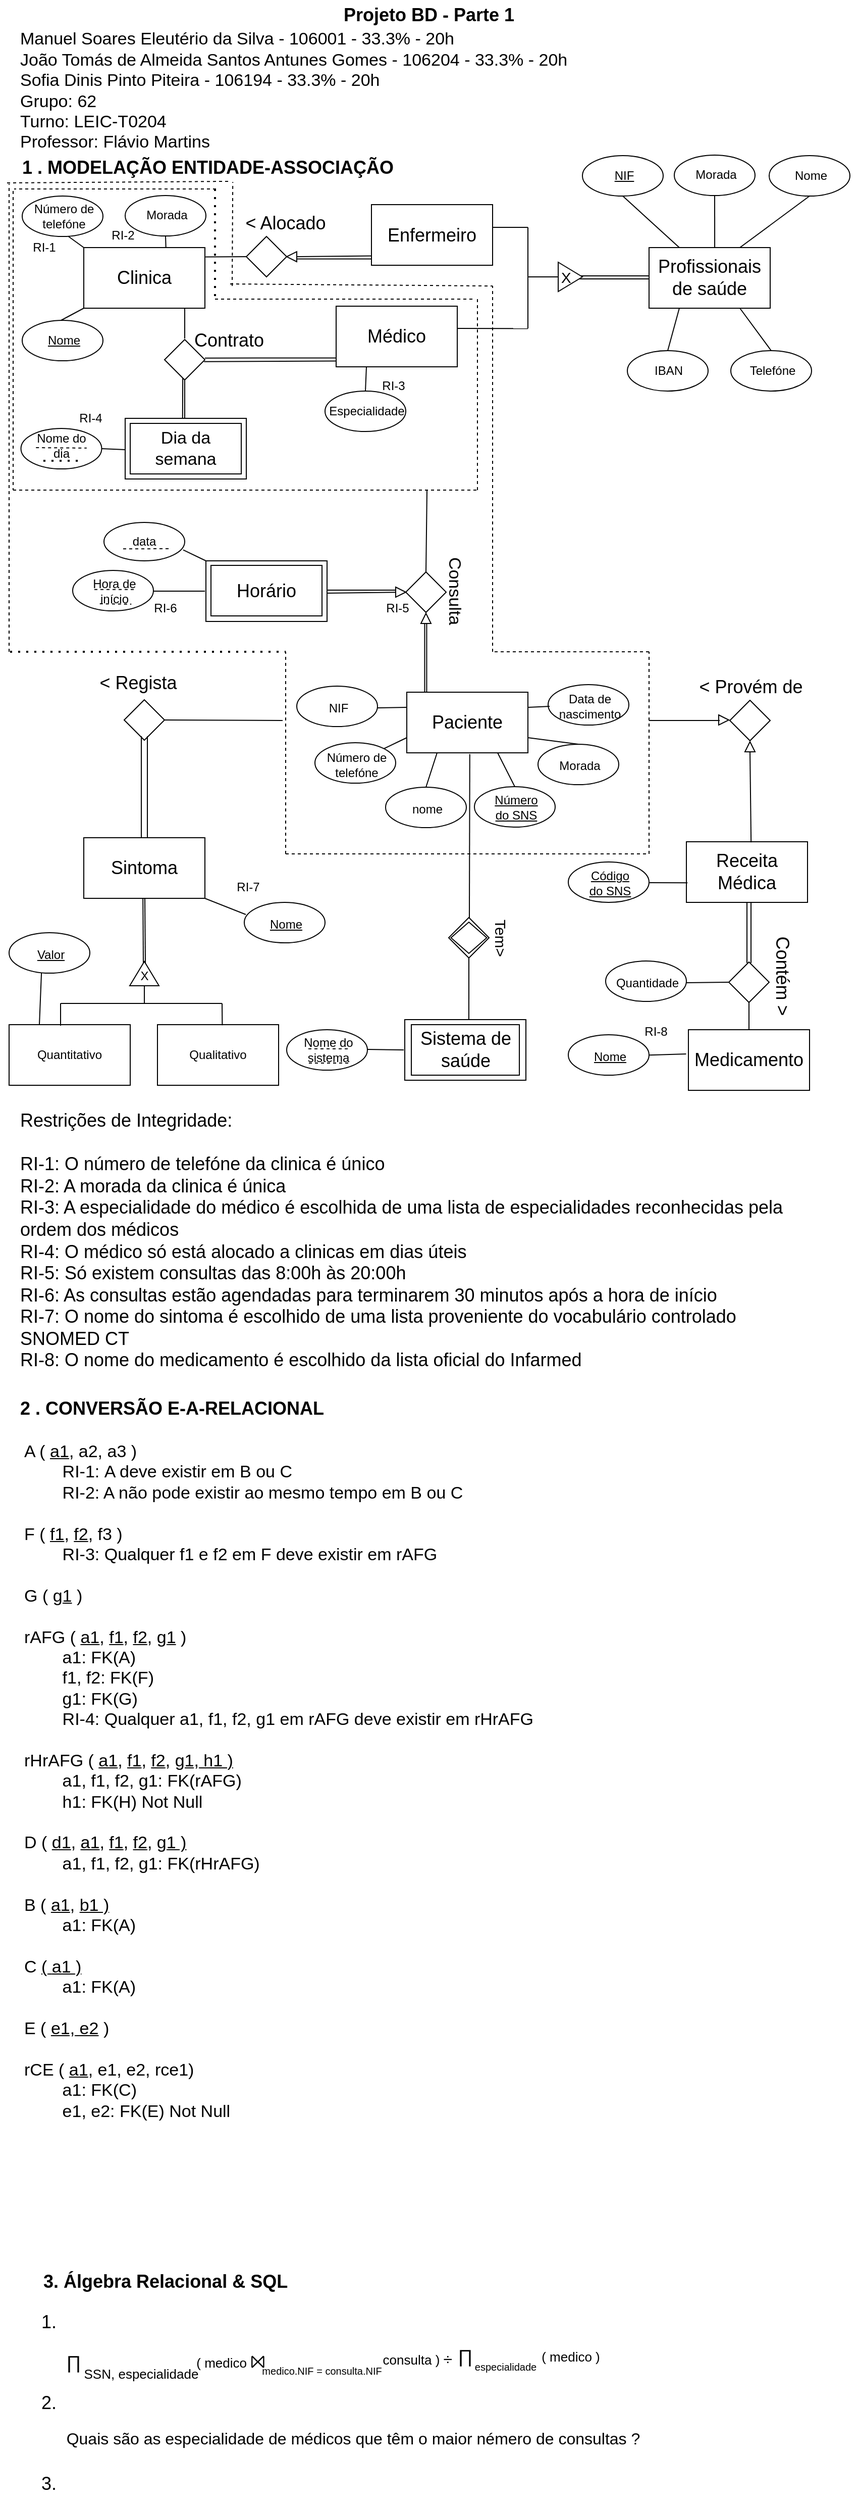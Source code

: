 <mxfile>
    <diagram id="Vmk2Yes_UuU7IunLGzfF" name="Page-1">
        <mxGraphModel dx="894" dy="473" grid="1" gridSize="10" guides="1" tooltips="1" connect="1" arrows="1" fold="1" page="1" pageScale="1" pageWidth="850" pageHeight="1100" math="0" shadow="0">
            <root>
                <mxCell id="0"/>
                <mxCell id="1" parent="0"/>
                <mxCell id="99" value="" style="ellipse;whiteSpace=wrap;html=1;fontSize=18;" parent="1" vertex="1">
                    <mxGeometry x="20.75" y="431" width="80" height="40" as="geometry"/>
                </mxCell>
                <mxCell id="2" value="" style="endArrow=none;html=1;" parent="1" edge="1">
                    <mxGeometry width="50" height="50" relative="1" as="geometry">
                        <mxPoint x="573" y="280" as="sourcePoint"/>
                        <mxPoint x="643" y="280" as="targetPoint"/>
                    </mxGeometry>
                </mxCell>
                <mxCell id="3" value="" style="endArrow=none;html=1;" parent="1" edge="1">
                    <mxGeometry width="50" height="50" relative="1" as="geometry">
                        <mxPoint x="573" y="283" as="sourcePoint"/>
                        <mxPoint x="643" y="283" as="targetPoint"/>
                    </mxGeometry>
                </mxCell>
                <mxCell id="4" value="" style="endArrow=none;html=1;exitX=0.997;exitY=0.458;exitDx=0;exitDy=0;exitPerimeter=0;" parent="1" source="15" edge="1">
                    <mxGeometry width="50" height="50" relative="1" as="geometry">
                        <mxPoint x="233" y="361.21" as="sourcePoint"/>
                        <mxPoint x="333" y="361.21" as="targetPoint"/>
                    </mxGeometry>
                </mxCell>
                <mxCell id="5" value="" style="endArrow=none;html=1;exitX=0.979;exitY=0.546;exitDx=0;exitDy=0;exitPerimeter=0;" parent="1" source="15" edge="1">
                    <mxGeometry width="50" height="50" relative="1" as="geometry">
                        <mxPoint x="233" y="364.21" as="sourcePoint"/>
                        <mxPoint x="333" y="364.21" as="targetPoint"/>
                    </mxGeometry>
                </mxCell>
                <mxCell id="6" value="&lt;font style=&quot;font-size: 18px;&quot;&gt;Clinica&lt;/font&gt;" style="rounded=0;whiteSpace=wrap;html=1;" parent="1" vertex="1">
                    <mxGeometry x="83" y="252" width="120" height="60" as="geometry"/>
                </mxCell>
                <mxCell id="7" value="&lt;span style=&quot;font-size: 18px;&quot;&gt;Profissionais&lt;br&gt;de saúde&lt;br&gt;&lt;/span&gt;" style="rounded=0;whiteSpace=wrap;html=1;" parent="1" vertex="1">
                    <mxGeometry x="643" y="252" width="120" height="60" as="geometry"/>
                </mxCell>
                <mxCell id="8" value="&lt;font style=&quot;font-size: 15px;&quot;&gt;X&amp;nbsp;&amp;nbsp;&lt;/font&gt;" style="triangle;whiteSpace=wrap;html=1;fontSize=18;" parent="1" vertex="1">
                    <mxGeometry x="553" y="266.5" width="24" height="29" as="geometry"/>
                </mxCell>
                <mxCell id="9" value="" style="endArrow=none;html=1;fontSize=13;entryX=0;entryY=0.5;entryDx=0;entryDy=0;" parent="1" target="8" edge="1">
                    <mxGeometry width="50" height="50" relative="1" as="geometry">
                        <mxPoint x="523" y="281" as="sourcePoint"/>
                        <mxPoint x="503" y="252" as="targetPoint"/>
                    </mxGeometry>
                </mxCell>
                <mxCell id="10" value="" style="endArrow=none;html=1;fontSize=13;" parent="1" edge="1">
                    <mxGeometry width="50" height="50" relative="1" as="geometry">
                        <mxPoint x="523" y="332" as="sourcePoint"/>
                        <mxPoint x="523" y="232" as="targetPoint"/>
                    </mxGeometry>
                </mxCell>
                <mxCell id="11" value="" style="endArrow=none;html=1;fontSize=13;" parent="1" edge="1">
                    <mxGeometry width="50" height="50" relative="1" as="geometry">
                        <mxPoint x="453" y="332" as="sourcePoint"/>
                        <mxPoint x="523" y="332.177" as="targetPoint"/>
                    </mxGeometry>
                </mxCell>
                <mxCell id="12" value="" style="endArrow=none;html=1;fontSize=13;" parent="1" edge="1">
                    <mxGeometry width="50" height="50" relative="1" as="geometry">
                        <mxPoint x="483" y="232" as="sourcePoint"/>
                        <mxPoint x="523" y="232" as="targetPoint"/>
                    </mxGeometry>
                </mxCell>
                <mxCell id="13" value="&lt;font style=&quot;font-size: 18px;&quot;&gt;Enfermeiro&lt;/font&gt;" style="rounded=0;whiteSpace=wrap;html=1;fontSize=13;" parent="1" vertex="1">
                    <mxGeometry x="368" y="209.5" width="120" height="60" as="geometry"/>
                </mxCell>
                <mxCell id="14" value="&lt;font style=&quot;font-size: 18px;&quot;&gt;Médico&lt;/font&gt;" style="rounded=0;whiteSpace=wrap;html=1;fontSize=13;" parent="1" vertex="1">
                    <mxGeometry x="333" y="310" width="120" height="60" as="geometry"/>
                </mxCell>
                <mxCell id="15" value="" style="rhombus;whiteSpace=wrap;html=1;fontSize=18;" parent="1" vertex="1">
                    <mxGeometry x="163" y="343" width="40" height="40" as="geometry"/>
                </mxCell>
                <mxCell id="20" style="edgeStyle=none;html=1;fontSize=18;" parent="1" source="16" edge="1">
                    <mxGeometry relative="1" as="geometry">
                        <mxPoint x="263" y="262" as="targetPoint"/>
                    </mxGeometry>
                </mxCell>
                <mxCell id="16" value="" style="rhombus;whiteSpace=wrap;html=1;fontSize=18;" parent="1" vertex="1">
                    <mxGeometry x="244" y="241" width="40" height="40" as="geometry"/>
                </mxCell>
                <mxCell id="18" value="" style="endArrow=none;html=1;startArrow=none;" parent="1" source="23" edge="1">
                    <mxGeometry width="50" height="50" relative="1" as="geometry">
                        <mxPoint x="283" y="260" as="sourcePoint"/>
                        <mxPoint x="368" y="260.21" as="targetPoint"/>
                    </mxGeometry>
                </mxCell>
                <mxCell id="19" value="" style="endArrow=none;html=1;exitX=0.1;exitY=0.279;exitDx=0;exitDy=0;exitPerimeter=0;" parent="1" source="23" edge="1">
                    <mxGeometry width="50" height="50" relative="1" as="geometry">
                        <mxPoint x="294" y="264" as="sourcePoint"/>
                        <mxPoint x="368" y="263.21" as="targetPoint"/>
                    </mxGeometry>
                </mxCell>
                <mxCell id="21" value="" style="endArrow=none;html=1;fontSize=18;" parent="1" edge="1">
                    <mxGeometry width="50" height="50" relative="1" as="geometry">
                        <mxPoint x="183" y="312" as="sourcePoint"/>
                        <mxPoint x="183" y="342" as="targetPoint"/>
                    </mxGeometry>
                </mxCell>
                <mxCell id="22" value="" style="endArrow=none;html=1;fontSize=18;entryX=0;entryY=0.5;entryDx=0;entryDy=0;exitX=1.005;exitY=0.155;exitDx=0;exitDy=0;exitPerimeter=0;" parent="1" source="6" target="16" edge="1">
                    <mxGeometry width="50" height="50" relative="1" as="geometry">
                        <mxPoint x="213" y="302" as="sourcePoint"/>
                        <mxPoint x="263" y="252" as="targetPoint"/>
                    </mxGeometry>
                </mxCell>
                <mxCell id="23" value="" style="triangle;whiteSpace=wrap;html=1;fontSize=18;direction=west;fillColor=#FFFFFF;" parent="1" vertex="1">
                    <mxGeometry x="284" y="256" width="10" height="10" as="geometry"/>
                </mxCell>
                <mxCell id="25" value="&amp;lt; Alocado" style="text;html=1;strokeColor=none;fillColor=none;align=center;verticalAlign=middle;whiteSpace=wrap;rounded=0;fontSize=18;" parent="1" vertex="1">
                    <mxGeometry x="238" y="212.5" width="90" height="30" as="geometry"/>
                </mxCell>
                <mxCell id="26" value="Contrato" style="text;html=1;strokeColor=none;fillColor=none;align=center;verticalAlign=middle;whiteSpace=wrap;rounded=0;fontSize=18;" parent="1" vertex="1">
                    <mxGeometry x="182" y="329" width="90" height="30" as="geometry"/>
                </mxCell>
                <mxCell id="27" value="" style="endArrow=none;html=1;fontSize=18;entryX=0.5;entryY=1;entryDx=0;entryDy=0;" parent="1" target="15" edge="1">
                    <mxGeometry width="50" height="50" relative="1" as="geometry">
                        <mxPoint x="183" y="422" as="sourcePoint"/>
                        <mxPoint x="223" y="262" as="targetPoint"/>
                    </mxGeometry>
                </mxCell>
                <mxCell id="33" value="" style="endArrow=none;html=1;fontSize=12;entryX=0.551;entryY=1.099;entryDx=0;entryDy=0;exitX=0;exitY=0;exitDx=0;exitDy=0;entryPerimeter=0;" parent="1" source="6" edge="1">
                    <mxGeometry width="50" height="50" relative="1" as="geometry">
                        <mxPoint x="173" y="342" as="sourcePoint"/>
                        <mxPoint x="67.856" y="240.97" as="targetPoint"/>
                    </mxGeometry>
                </mxCell>
                <mxCell id="40" value="" style="endArrow=none;html=1;fontSize=12;entryX=0;entryY=1;entryDx=0;entryDy=0;exitX=0.5;exitY=0;exitDx=0;exitDy=0;" parent="1" target="6" edge="1">
                    <mxGeometry width="50" height="50" relative="1" as="geometry">
                        <mxPoint x="60.5" y="324.0" as="sourcePoint"/>
                        <mxPoint x="223" y="302" as="targetPoint"/>
                    </mxGeometry>
                </mxCell>
                <mxCell id="50" value="" style="endArrow=none;html=1;fontSize=18;exitX=1;exitY=0.5;exitDx=0;exitDy=0;entryX=0;entryY=0.5;entryDx=0;entryDy=0;" parent="1" edge="1">
                    <mxGeometry width="50" height="50" relative="1" as="geometry">
                        <mxPoint x="100.75" y="451" as="sourcePoint"/>
                        <mxPoint x="124" y="452" as="targetPoint"/>
                    </mxGeometry>
                </mxCell>
                <mxCell id="51" value="" style="endArrow=none;html=1;fontSize=18;entryX=0.5;entryY=1;entryDx=0;entryDy=0;exitX=0.678;exitY=0.005;exitDx=0;exitDy=0;exitPerimeter=0;" parent="1" source="6" target="112" edge="1">
                    <mxGeometry width="50" height="50" relative="1" as="geometry">
                        <mxPoint x="163" y="302" as="sourcePoint"/>
                        <mxPoint x="162.75" y="242" as="targetPoint"/>
                    </mxGeometry>
                </mxCell>
                <mxCell id="56" value="" style="endArrow=none;dashed=1;html=1;fontSize=18;" parent="1" edge="1">
                    <mxGeometry width="50" height="50" relative="1" as="geometry">
                        <mxPoint x="473" y="492" as="sourcePoint"/>
                        <mxPoint x="473" y="300" as="targetPoint"/>
                    </mxGeometry>
                </mxCell>
                <mxCell id="57" value="" style="endArrow=none;dashed=1;html=1;fontSize=18;" parent="1" edge="1">
                    <mxGeometry width="50" height="50" relative="1" as="geometry">
                        <mxPoint x="13" y="492" as="sourcePoint"/>
                        <mxPoint x="473" y="492" as="targetPoint"/>
                    </mxGeometry>
                </mxCell>
                <mxCell id="58" value="" style="endArrow=none;dashed=1;html=1;fontSize=18;" parent="1" edge="1">
                    <mxGeometry width="50" height="50" relative="1" as="geometry">
                        <mxPoint x="13" y="196" as="sourcePoint"/>
                        <mxPoint x="13" y="492" as="targetPoint"/>
                    </mxGeometry>
                </mxCell>
                <mxCell id="60" value="" style="endArrow=none;dashed=1;html=1;fontSize=18;" parent="1" edge="1">
                    <mxGeometry width="50" height="50" relative="1" as="geometry">
                        <mxPoint x="214" y="194" as="sourcePoint"/>
                        <mxPoint x="14" y="194" as="targetPoint"/>
                    </mxGeometry>
                </mxCell>
                <mxCell id="61" value="" style="endArrow=none;dashed=1;html=1;dashPattern=1 3;strokeWidth=2;fontSize=18;" parent="1" edge="1">
                    <mxGeometry width="50" height="50" relative="1" as="geometry">
                        <mxPoint x="213" y="300" as="sourcePoint"/>
                        <mxPoint x="213" y="194" as="targetPoint"/>
                    </mxGeometry>
                </mxCell>
                <mxCell id="62" value="" style="endArrow=none;dashed=1;html=1;fontSize=18;" parent="1" edge="1">
                    <mxGeometry width="50" height="50" relative="1" as="geometry">
                        <mxPoint x="228" y="288" as="sourcePoint"/>
                        <mxPoint x="488" y="290" as="targetPoint"/>
                    </mxGeometry>
                </mxCell>
                <mxCell id="67" value="" style="endArrow=none;html=1;fontSize=18;entryX=0.25;entryY=1;entryDx=0;entryDy=0;exitX=0.5;exitY=0;exitDx=0;exitDy=0;" parent="1" source="102" target="14" edge="1">
                    <mxGeometry width="50" height="50" relative="1" as="geometry">
                        <mxPoint x="323.5" y="396.0" as="sourcePoint"/>
                        <mxPoint x="293" y="352" as="targetPoint"/>
                    </mxGeometry>
                </mxCell>
                <mxCell id="71" value="" style="rhombus;whiteSpace=wrap;html=1;fontSize=18;" parent="1" vertex="1">
                    <mxGeometry x="402" y="573" width="40" height="40" as="geometry"/>
                </mxCell>
                <mxCell id="72" value="" style="endArrow=none;html=1;fontSize=18;exitX=0.5;exitY=0;exitDx=0;exitDy=0;" parent="1" edge="1" source="71">
                    <mxGeometry width="50" height="50" relative="1" as="geometry">
                        <mxPoint x="423" y="562" as="sourcePoint"/>
                        <mxPoint x="423" y="492" as="targetPoint"/>
                    </mxGeometry>
                </mxCell>
                <mxCell id="75" value="" style="endArrow=none;html=1;fontSize=18;" parent="1" edge="1">
                    <mxGeometry width="50" height="50" relative="1" as="geometry">
                        <mxPoint x="422.71" y="692" as="sourcePoint"/>
                        <mxPoint x="422.71" y="622" as="targetPoint"/>
                    </mxGeometry>
                </mxCell>
                <mxCell id="76" value="" style="endArrow=none;html=1;fontSize=18;" parent="1" edge="1">
                    <mxGeometry width="50" height="50" relative="1" as="geometry">
                        <mxPoint x="420.71" y="692" as="sourcePoint"/>
                        <mxPoint x="420.71" y="622" as="targetPoint"/>
                    </mxGeometry>
                </mxCell>
                <mxCell id="77" value="" style="endArrow=none;html=1;fontSize=18;" parent="1" edge="1">
                    <mxGeometry width="50" height="50" relative="1" as="geometry">
                        <mxPoint x="323" y="591" as="sourcePoint"/>
                        <mxPoint x="393" y="591" as="targetPoint"/>
                    </mxGeometry>
                </mxCell>
                <mxCell id="78" value="" style="endArrow=none;html=1;fontSize=18;startArrow=none;" parent="1" source="80" edge="1">
                    <mxGeometry width="50" height="50" relative="1" as="geometry">
                        <mxPoint x="323" y="594" as="sourcePoint"/>
                        <mxPoint x="393" y="594" as="targetPoint"/>
                    </mxGeometry>
                </mxCell>
                <mxCell id="79" value="" style="triangle;whiteSpace=wrap;html=1;fontSize=18;direction=north;fillColor=#FFFFFF;" parent="1" vertex="1">
                    <mxGeometry x="417" y="614" width="10" height="10" as="geometry"/>
                </mxCell>
                <mxCell id="81" value="" style="endArrow=none;html=1;fontSize=18;" parent="1" target="80" edge="1">
                    <mxGeometry width="50" height="50" relative="1" as="geometry">
                        <mxPoint x="323.0" y="594" as="sourcePoint"/>
                        <mxPoint x="393" y="594" as="targetPoint"/>
                    </mxGeometry>
                </mxCell>
                <mxCell id="80" value="" style="triangle;whiteSpace=wrap;html=1;fontSize=18;direction=east;fillColor=#FFFFFF;" parent="1" vertex="1">
                    <mxGeometry x="392" y="588" width="10" height="10" as="geometry"/>
                </mxCell>
                <mxCell id="94" value="" style="ellipse;whiteSpace=wrap;html=1;fontSize=18;" parent="1" vertex="1">
                    <mxGeometry x="72" y="571.5" width="80" height="40" as="geometry"/>
                </mxCell>
                <mxCell id="88" value="" style="rounded=0;whiteSpace=wrap;html=1;" parent="1" vertex="1">
                    <mxGeometry x="204" y="562" width="120" height="60" as="geometry"/>
                </mxCell>
                <mxCell id="89" value="&lt;font style=&quot;font-size: 18px;&quot;&gt;Horário&lt;/font&gt;" style="rounded=0;whiteSpace=wrap;html=1;" parent="1" vertex="1">
                    <mxGeometry x="209" y="566.5" width="110" height="50" as="geometry"/>
                </mxCell>
                <mxCell id="90" value="" style="endArrow=none;html=1;fontSize=18;entryX=1;entryY=0.5;entryDx=0;entryDy=0;" parent="1" target="86" edge="1">
                    <mxGeometry width="50" height="50" relative="1" as="geometry">
                        <mxPoint x="203" y="592" as="sourcePoint"/>
                        <mxPoint x="183" y="642" as="targetPoint"/>
                    </mxGeometry>
                </mxCell>
                <mxCell id="92" value="" style="endArrow=none;dashed=1;html=1;fontSize=18;" parent="1" edge="1">
                    <mxGeometry width="50" height="50" relative="1" as="geometry">
                        <mxPoint x="93.5" y="590.33" as="sourcePoint"/>
                        <mxPoint x="133.5" y="590.33" as="targetPoint"/>
                    </mxGeometry>
                </mxCell>
                <mxCell id="86" value="Hora de&lt;br&gt;início" style="text;html=1;strokeColor=none;fillColor=none;align=center;verticalAlign=middle;whiteSpace=wrap;rounded=0;fontSize=12;" parent="1" vertex="1">
                    <mxGeometry x="73.5" y="582.5" width="78.5" height="19" as="geometry"/>
                </mxCell>
                <mxCell id="93" value="" style="endArrow=none;dashed=1;html=1;fontSize=18;" parent="1" edge="1">
                    <mxGeometry width="50" height="50" relative="1" as="geometry">
                        <mxPoint x="98.88" y="604.5" as="sourcePoint"/>
                        <mxPoint x="130.13" y="604.92" as="targetPoint"/>
                    </mxGeometry>
                </mxCell>
                <mxCell id="52" value="" style="endArrow=none;dashed=1;html=1;fontSize=18;" parent="1" edge="1">
                    <mxGeometry width="50" height="50" relative="1" as="geometry">
                        <mxPoint x="35.62" y="450" as="sourcePoint"/>
                        <mxPoint x="85.87" y="450.42" as="targetPoint"/>
                    </mxGeometry>
                </mxCell>
                <mxCell id="101" value="Paciente" style="rounded=0;whiteSpace=wrap;html=1;fontSize=18;" parent="1" vertex="1">
                    <mxGeometry x="403" y="692" width="120" height="60" as="geometry"/>
                </mxCell>
                <mxCell id="102" value="" style="ellipse;whiteSpace=wrap;html=1;fontSize=18;" parent="1" vertex="1">
                    <mxGeometry x="322" y="394" width="80" height="40" as="geometry"/>
                </mxCell>
                <mxCell id="104" value="Especialidade" style="text;html=1;strokeColor=none;fillColor=none;align=center;verticalAlign=middle;whiteSpace=wrap;rounded=0;fontSize=12;" parent="1" vertex="1">
                    <mxGeometry x="323.5" y="404" width="78.5" height="19" as="geometry"/>
                </mxCell>
                <mxCell id="107" value="" style="ellipse;whiteSpace=wrap;html=1;fontSize=18;" parent="1" vertex="1">
                    <mxGeometry x="22" y="324" width="80" height="40" as="geometry"/>
                </mxCell>
                <mxCell id="108" value="&lt;u&gt;Nome&lt;/u&gt;" style="text;html=1;strokeColor=none;fillColor=none;align=center;verticalAlign=middle;whiteSpace=wrap;rounded=0;fontSize=12;" parent="1" vertex="1">
                    <mxGeometry x="23.5" y="334" width="78.5" height="19" as="geometry"/>
                </mxCell>
                <mxCell id="110" value="" style="ellipse;whiteSpace=wrap;html=1;fontSize=18;" parent="1" vertex="1">
                    <mxGeometry x="22" y="201" width="80" height="40" as="geometry"/>
                </mxCell>
                <mxCell id="111" value="Número de&lt;br&gt;telefóne" style="text;html=1;strokeColor=none;fillColor=none;align=center;verticalAlign=middle;whiteSpace=wrap;rounded=0;fontSize=12;" parent="1" vertex="1">
                    <mxGeometry x="23.5" y="211" width="78.5" height="19" as="geometry"/>
                </mxCell>
                <mxCell id="112" value="" style="ellipse;whiteSpace=wrap;html=1;fontSize=18;" parent="1" vertex="1">
                    <mxGeometry x="124" y="200.5" width="80" height="40" as="geometry"/>
                </mxCell>
                <mxCell id="113" value="Morada" style="text;html=1;strokeColor=none;fillColor=none;align=center;verticalAlign=middle;whiteSpace=wrap;rounded=0;fontSize=12;" parent="1" vertex="1">
                    <mxGeometry x="125.5" y="210.5" width="78.5" height="19" as="geometry"/>
                </mxCell>
                <mxCell id="118" value="" style="endArrow=none;dashed=1;html=1;fontSize=18;" parent="1" edge="1">
                    <mxGeometry width="50" height="50" relative="1" as="geometry">
                        <mxPoint x="488" y="652" as="sourcePoint"/>
                        <mxPoint x="488" y="290" as="targetPoint"/>
                    </mxGeometry>
                </mxCell>
                <mxCell id="120" value="" style="endArrow=none;dashed=1;html=1;fontSize=18;" parent="1" edge="1">
                    <mxGeometry width="50" height="50" relative="1" as="geometry">
                        <mxPoint x="9" y="652" as="sourcePoint"/>
                        <mxPoint x="9" y="188.943" as="targetPoint"/>
                    </mxGeometry>
                </mxCell>
                <mxCell id="121" value="" style="endArrow=none;dashed=1;html=1;dashPattern=1 3;strokeWidth=2;fontSize=18;" parent="1" edge="1">
                    <mxGeometry width="50" height="50" relative="1" as="geometry">
                        <mxPoint x="10" y="652" as="sourcePoint"/>
                        <mxPoint x="283" y="652" as="targetPoint"/>
                    </mxGeometry>
                </mxCell>
                <mxCell id="122" value="" style="ellipse;whiteSpace=wrap;html=1;fontSize=18;" parent="1" vertex="1">
                    <mxGeometry x="312" y="742" width="80" height="40" as="geometry"/>
                </mxCell>
                <mxCell id="123" value="Número de&lt;br&gt;telefóne" style="text;html=1;strokeColor=none;fillColor=none;align=center;verticalAlign=middle;whiteSpace=wrap;rounded=0;fontSize=12;" parent="1" vertex="1">
                    <mxGeometry x="313.5" y="754" width="78.5" height="19" as="geometry"/>
                </mxCell>
                <mxCell id="127" value="" style="ellipse;whiteSpace=wrap;html=1;fontSize=18;" parent="1" vertex="1">
                    <mxGeometry x="382" y="786" width="80" height="40" as="geometry"/>
                </mxCell>
                <mxCell id="128" value="nome" style="text;html=1;strokeColor=none;fillColor=none;align=center;verticalAlign=middle;whiteSpace=wrap;rounded=0;fontSize=12;" parent="1" vertex="1">
                    <mxGeometry x="383.5" y="798" width="78.5" height="19" as="geometry"/>
                </mxCell>
                <mxCell id="129" value="" style="ellipse;whiteSpace=wrap;html=1;fontSize=18;" parent="1" vertex="1">
                    <mxGeometry x="294" y="686" width="80" height="40" as="geometry"/>
                </mxCell>
                <mxCell id="130" value="NIF" style="text;html=1;strokeColor=none;fillColor=none;align=center;verticalAlign=middle;whiteSpace=wrap;rounded=0;fontSize=12;" parent="1" vertex="1">
                    <mxGeometry x="295.5" y="698" width="78.5" height="19" as="geometry"/>
                </mxCell>
                <mxCell id="131" value="" style="ellipse;whiteSpace=wrap;html=1;fontSize=18;" parent="1" vertex="1">
                    <mxGeometry x="470" y="785.5" width="80" height="40" as="geometry"/>
                </mxCell>
                <mxCell id="132" value="&lt;u&gt;Número &lt;br&gt;do SNS&lt;/u&gt;" style="text;html=1;strokeColor=none;fillColor=none;align=center;verticalAlign=middle;whiteSpace=wrap;rounded=0;fontSize=12;" parent="1" vertex="1">
                    <mxGeometry x="471.5" y="796.5" width="78.5" height="19" as="geometry"/>
                </mxCell>
                <mxCell id="133" value="" style="ellipse;whiteSpace=wrap;html=1;fontSize=18;" parent="1" vertex="1">
                    <mxGeometry x="533" y="743.5" width="80" height="40" as="geometry"/>
                </mxCell>
                <mxCell id="134" value="Morada" style="text;html=1;strokeColor=none;fillColor=none;align=center;verticalAlign=middle;whiteSpace=wrap;rounded=0;fontSize=12;" parent="1" vertex="1">
                    <mxGeometry x="534.5" y="755.5" width="78.5" height="19" as="geometry"/>
                </mxCell>
                <mxCell id="135" value="" style="ellipse;whiteSpace=wrap;html=1;fontSize=18;" parent="1" vertex="1">
                    <mxGeometry x="543" y="684.5" width="80" height="40" as="geometry"/>
                </mxCell>
                <mxCell id="136" value="Data de&lt;br&gt;nascimento" style="text;html=1;strokeColor=none;fillColor=none;align=center;verticalAlign=middle;whiteSpace=wrap;rounded=0;fontSize=12;" parent="1" vertex="1">
                    <mxGeometry x="544.5" y="696.5" width="78.5" height="19" as="geometry"/>
                </mxCell>
                <mxCell id="137" value="" style="endArrow=none;html=1;fontSize=18;entryX=0.25;entryY=1;entryDx=0;entryDy=0;exitX=0.5;exitY=0;exitDx=0;exitDy=0;" parent="1" source="127" target="101" edge="1">
                    <mxGeometry width="50" height="50" relative="1" as="geometry">
                        <mxPoint x="353" y="812" as="sourcePoint"/>
                        <mxPoint x="403" y="762" as="targetPoint"/>
                    </mxGeometry>
                </mxCell>
                <mxCell id="138" value="" style="endArrow=none;html=1;fontSize=18;entryX=0.75;entryY=1;entryDx=0;entryDy=0;exitX=0.5;exitY=0;exitDx=0;exitDy=0;" parent="1" source="131" target="101" edge="1">
                    <mxGeometry width="50" height="50" relative="1" as="geometry">
                        <mxPoint x="353" y="812" as="sourcePoint"/>
                        <mxPoint x="403" y="762" as="targetPoint"/>
                    </mxGeometry>
                </mxCell>
                <mxCell id="139" value="" style="endArrow=none;html=1;fontSize=18;entryX=0;entryY=0.75;entryDx=0;entryDy=0;exitX=1;exitY=0;exitDx=0;exitDy=0;" parent="1" source="122" target="101" edge="1">
                    <mxGeometry width="50" height="50" relative="1" as="geometry">
                        <mxPoint x="353" y="812" as="sourcePoint"/>
                        <mxPoint x="403" y="762" as="targetPoint"/>
                    </mxGeometry>
                </mxCell>
                <mxCell id="140" value="" style="endArrow=none;html=1;fontSize=18;entryX=1;entryY=0.75;entryDx=0;entryDy=0;exitX=0.5;exitY=0;exitDx=0;exitDy=0;" parent="1" source="133" target="101" edge="1">
                    <mxGeometry width="50" height="50" relative="1" as="geometry">
                        <mxPoint x="353" y="812" as="sourcePoint"/>
                        <mxPoint x="403" y="762" as="targetPoint"/>
                    </mxGeometry>
                </mxCell>
                <mxCell id="141" value="" style="endArrow=none;html=1;fontSize=18;entryX=0;entryY=0.25;entryDx=0;entryDy=0;exitX=1;exitY=0.5;exitDx=0;exitDy=0;" parent="1" source="130" target="101" edge="1">
                    <mxGeometry width="50" height="50" relative="1" as="geometry">
                        <mxPoint x="353" y="812" as="sourcePoint"/>
                        <mxPoint x="403" y="762" as="targetPoint"/>
                    </mxGeometry>
                </mxCell>
                <mxCell id="142" value="" style="endArrow=none;html=1;fontSize=18;entryX=1;entryY=0.25;entryDx=0;entryDy=0;exitX=0;exitY=0.5;exitDx=0;exitDy=0;" parent="1" source="136" target="101" edge="1">
                    <mxGeometry width="50" height="50" relative="1" as="geometry">
                        <mxPoint x="353" y="812" as="sourcePoint"/>
                        <mxPoint x="403" y="762" as="targetPoint"/>
                    </mxGeometry>
                </mxCell>
                <mxCell id="144" value="" style="endArrow=none;dashed=1;html=1;fontSize=18;" parent="1" edge="1">
                    <mxGeometry width="50" height="50" relative="1" as="geometry">
                        <mxPoint x="283" y="852" as="sourcePoint"/>
                        <mxPoint x="283" y="652" as="targetPoint"/>
                    </mxGeometry>
                </mxCell>
                <mxCell id="145" value="" style="endArrow=none;dashed=1;html=1;fontSize=18;" parent="1" edge="1">
                    <mxGeometry width="50" height="50" relative="1" as="geometry">
                        <mxPoint x="283" y="852" as="sourcePoint"/>
                        <mxPoint x="643" y="852" as="targetPoint"/>
                    </mxGeometry>
                </mxCell>
                <mxCell id="146" value="" style="endArrow=none;dashed=1;html=1;fontSize=18;" parent="1" edge="1">
                    <mxGeometry width="50" height="50" relative="1" as="geometry">
                        <mxPoint x="643" y="652" as="sourcePoint"/>
                        <mxPoint x="490" y="652" as="targetPoint"/>
                    </mxGeometry>
                </mxCell>
                <mxCell id="147" value="" style="endArrow=none;dashed=1;html=1;fontSize=18;" parent="1" edge="1">
                    <mxGeometry width="50" height="50" relative="1" as="geometry">
                        <mxPoint x="643" y="852" as="sourcePoint"/>
                        <mxPoint x="643" y="652" as="targetPoint"/>
                    </mxGeometry>
                </mxCell>
                <mxCell id="150" value="&lt;span style=&quot;&quot;&gt;&lt;b&gt;Projeto BD - Parte 1&lt;/b&gt;&lt;/span&gt;" style="text;html=1;strokeColor=none;fillColor=none;align=center;verticalAlign=middle;whiteSpace=wrap;rounded=0;fontSize=18;" parent="1" vertex="1">
                    <mxGeometry y="7" width="850" height="30" as="geometry"/>
                </mxCell>
                <mxCell id="153" value="Manuel Soares Eleutério da Silva - 106001 - 33.3% - 20h&lt;br&gt;João Tomás de Almeida Santos Antunes Gomes - 106204 - 33.3% - 20h&lt;br&gt;Sofia Dinis Pinto Piteira - 106194 - 33.3% - 20h&lt;br&gt;Grupo: 62&lt;br&gt;Turno: LEIC-T0204&lt;br&gt;Professor: Flávio Martins" style="text;html=1;strokeColor=none;fillColor=none;align=left;verticalAlign=middle;whiteSpace=wrap;rounded=0;fontSize=17;" parent="1" vertex="1">
                    <mxGeometry x="18" y="36.5" width="782" height="121" as="geometry"/>
                </mxCell>
                <mxCell id="154" value="" style="rounded=0;whiteSpace=wrap;html=1;fontSize=17;" parent="1" vertex="1">
                    <mxGeometry x="124" y="421" width="120" height="60" as="geometry"/>
                </mxCell>
                <mxCell id="155" value="Dia da&lt;br&gt;semana" style="rounded=0;whiteSpace=wrap;html=1;fontSize=17;" parent="1" vertex="1">
                    <mxGeometry x="129" y="426" width="110" height="50" as="geometry"/>
                </mxCell>
                <mxCell id="156" value="Consulta" style="text;html=1;strokeColor=none;fillColor=none;align=center;verticalAlign=middle;whiteSpace=wrap;rounded=0;fontSize=17;rotation=90;" parent="1" vertex="1">
                    <mxGeometry x="420" y="577" width="60" height="30" as="geometry"/>
                </mxCell>
                <mxCell id="162" value="" style="endArrow=none;html=1;fontSize=26;entryX=0.47;entryY=1.02;entryDx=0;entryDy=0;entryPerimeter=0;" parent="1" edge="1">
                    <mxGeometry width="50" height="50" relative="1" as="geometry">
                        <mxPoint x="465" y="916" as="sourcePoint"/>
                        <mxPoint x="465.4" y="753.2" as="targetPoint"/>
                    </mxGeometry>
                </mxCell>
                <mxCell id="163" value="" style="rhombus;whiteSpace=wrap;html=1;fontSize=18;" parent="1" vertex="1">
                    <mxGeometry x="444.5" y="915" width="40" height="40" as="geometry"/>
                </mxCell>
                <mxCell id="164" value="" style="rhombus;whiteSpace=wrap;html=1;fontSize=18;" parent="1" vertex="1">
                    <mxGeometry x="446.75" y="919.5" width="35.5" height="31" as="geometry"/>
                </mxCell>
                <mxCell id="166" value="&lt;font style=&quot;font-size: 15px;&quot;&gt;Tem&amp;gt;&lt;/font&gt;" style="text;html=1;strokeColor=none;fillColor=none;align=center;verticalAlign=middle;whiteSpace=wrap;rounded=0;fontSize=26;rotation=90;" parent="1" vertex="1">
                    <mxGeometry x="470" y="920.5" width="60" height="30" as="geometry"/>
                </mxCell>
                <mxCell id="167" value="" style="rounded=0;whiteSpace=wrap;html=1;fontSize=15;" parent="1" vertex="1">
                    <mxGeometry x="401" y="1016" width="120" height="60" as="geometry"/>
                </mxCell>
                <mxCell id="168" value="&lt;font style=&quot;font-size: 18px;&quot;&gt;Sistema de&lt;br&gt;saúde&lt;/font&gt;" style="rounded=0;whiteSpace=wrap;html=1;fontSize=15;" parent="1" vertex="1">
                    <mxGeometry x="407.5" y="1021" width="107" height="50" as="geometry"/>
                </mxCell>
                <mxCell id="169" value="" style="endArrow=none;html=1;fontSize=18;entryX=0.5;entryY=1;entryDx=0;entryDy=0;exitX=0.529;exitY=0.005;exitDx=0;exitDy=0;exitPerimeter=0;" parent="1" source="167" target="163" edge="1">
                    <mxGeometry width="50" height="50" relative="1" as="geometry">
                        <mxPoint x="480" y="996" as="sourcePoint"/>
                        <mxPoint x="530" y="946" as="targetPoint"/>
                    </mxGeometry>
                </mxCell>
                <mxCell id="172" value="" style="ellipse;whiteSpace=wrap;html=1;fontSize=18;" parent="1" vertex="1">
                    <mxGeometry x="284" y="1026" width="80" height="40" as="geometry"/>
                </mxCell>
                <mxCell id="173" value="" style="endArrow=none;dashed=1;html=1;fontSize=18;" parent="1" edge="1">
                    <mxGeometry width="50" height="50" relative="1" as="geometry">
                        <mxPoint x="305.5" y="1044.83" as="sourcePoint"/>
                        <mxPoint x="345.5" y="1044.83" as="targetPoint"/>
                    </mxGeometry>
                </mxCell>
                <mxCell id="174" value="Nome do&lt;br&gt;sistema" style="text;html=1;strokeColor=none;fillColor=none;align=center;verticalAlign=middle;whiteSpace=wrap;rounded=0;fontSize=12;" parent="1" vertex="1">
                    <mxGeometry x="285.5" y="1036" width="78.5" height="19" as="geometry"/>
                </mxCell>
                <mxCell id="175" value="" style="endArrow=none;dashed=1;html=1;fontSize=18;" parent="1" edge="1">
                    <mxGeometry width="50" height="50" relative="1" as="geometry">
                        <mxPoint x="306" y="1059" as="sourcePoint"/>
                        <mxPoint x="346.87" y="1059" as="targetPoint"/>
                    </mxGeometry>
                </mxCell>
                <mxCell id="176" value="" style="endArrow=none;html=1;fontSize=18;entryX=1;entryY=0.5;entryDx=0;entryDy=0;" parent="1" target="174" edge="1">
                    <mxGeometry width="50" height="50" relative="1" as="geometry">
                        <mxPoint x="400" y="1046" as="sourcePoint"/>
                        <mxPoint x="310" y="1006" as="targetPoint"/>
                    </mxGeometry>
                </mxCell>
                <mxCell id="177" value="Restrições de Integridade:&lt;br&gt;&lt;br&gt;RI-1: O número de telefóne da clinica é único&lt;br&gt;RI-2: A morada da clinica é única&amp;nbsp;&lt;br&gt;RI-3: A especialidade do médico é escolhida de uma lista de especialidades reconhecidas pela ordem dos médicos&lt;br&gt;RI-4: O médico só está alocado a clinicas em dias úteis&lt;br&gt;RI-5: Só existem consultas das 8:00h às 20:00h&lt;br&gt;RI-6: As consultas estão agendadas para terminarem 30 minutos após a hora de início&lt;br&gt;RI-7: O nome do sintoma é escolhido de uma lista proveniente do vocabulário controlado SNOMED CT&lt;br&gt;RI-8: O nome do medicamento é escolhido da lista oficial do Infarmed" style="text;html=1;strokeColor=none;fillColor=none;align=left;verticalAlign=middle;whiteSpace=wrap;rounded=0;fontSize=18;" parent="1" vertex="1">
                    <mxGeometry x="17.5" y="1110" width="760" height="250" as="geometry"/>
                </mxCell>
                <mxCell id="178" value="&lt;b&gt;1 . MODELAÇÃO ENTIDADE-ASSOCIAÇÃO&lt;/b&gt;" style="text;html=1;strokeColor=none;fillColor=none;align=left;verticalAlign=middle;whiteSpace=wrap;rounded=0;fontSize=18;" parent="1" vertex="1">
                    <mxGeometry x="20" y="157.5" width="780" height="30" as="geometry"/>
                </mxCell>
                <mxCell id="179" value="&lt;b&gt;2 . CONVERSÃO E-A-RELACIONAL&lt;/b&gt;" style="text;html=1;strokeColor=none;fillColor=none;align=left;verticalAlign=middle;whiteSpace=wrap;rounded=0;fontSize=18;" parent="1" vertex="1">
                    <mxGeometry x="18" y="1386" width="780" height="30" as="geometry"/>
                </mxCell>
                <mxCell id="180" value="" style="rhombus;whiteSpace=wrap;html=1;fontSize=18;" parent="1" vertex="1">
                    <mxGeometry x="723" y="700" width="40" height="40" as="geometry"/>
                </mxCell>
                <mxCell id="181" value="" style="triangle;whiteSpace=wrap;html=1;fontSize=18;direction=east;fillColor=#FFFFFF;" parent="1" vertex="1">
                    <mxGeometry x="712" y="714.5" width="10" height="10" as="geometry"/>
                </mxCell>
                <mxCell id="182" value="" style="endArrow=none;html=1;fontSize=18;" parent="1" edge="1">
                    <mxGeometry width="50" height="50" relative="1" as="geometry">
                        <mxPoint x="643" y="720" as="sourcePoint"/>
                        <mxPoint x="713" y="720" as="targetPoint"/>
                    </mxGeometry>
                </mxCell>
                <mxCell id="183" value="&amp;lt; Provém de" style="text;html=1;strokeColor=none;fillColor=none;align=center;verticalAlign=middle;whiteSpace=wrap;rounded=0;fontSize=18;" parent="1" vertex="1">
                    <mxGeometry x="688" y="671.5" width="112" height="30" as="geometry"/>
                </mxCell>
                <mxCell id="184" value="" style="triangle;whiteSpace=wrap;html=1;fontSize=18;direction=north;fillColor=#FFFFFF;" parent="1" vertex="1">
                    <mxGeometry x="738" y="741" width="10" height="10" as="geometry"/>
                </mxCell>
                <mxCell id="185" value="Receita&lt;br&gt;Médica" style="rounded=0;whiteSpace=wrap;html=1;fontSize=18;" parent="1" vertex="1">
                    <mxGeometry x="680" y="840" width="120" height="60" as="geometry"/>
                </mxCell>
                <mxCell id="186" value="" style="endArrow=none;html=1;fontSize=18;entryX=0.534;entryY=0.01;entryDx=0;entryDy=0;exitX=0;exitY=0.5;exitDx=0;exitDy=0;entryPerimeter=0;" parent="1" source="184" target="185" edge="1">
                    <mxGeometry width="50" height="50" relative="1" as="geometry">
                        <mxPoint x="620" y="850" as="sourcePoint"/>
                        <mxPoint x="670" y="800" as="targetPoint"/>
                    </mxGeometry>
                </mxCell>
                <mxCell id="189" value="" style="ellipse;whiteSpace=wrap;html=1;fontSize=18;" parent="1" vertex="1">
                    <mxGeometry x="563" y="860" width="80" height="40" as="geometry"/>
                </mxCell>
                <mxCell id="190" value="&lt;u&gt;Código&lt;br&gt;do SNS&lt;/u&gt;" style="text;html=1;strokeColor=none;fillColor=none;align=center;verticalAlign=middle;whiteSpace=wrap;rounded=0;fontSize=12;" parent="1" vertex="1">
                    <mxGeometry x="564.5" y="871" width="78.5" height="19" as="geometry"/>
                </mxCell>
                <mxCell id="191" value="" style="endArrow=none;html=1;fontSize=18;entryX=1;entryY=0.5;entryDx=0;entryDy=0;exitX=0.009;exitY=0.678;exitDx=0;exitDy=0;exitPerimeter=0;" parent="1" source="185" target="190" edge="1">
                    <mxGeometry width="50" height="50" relative="1" as="geometry">
                        <mxPoint x="550" y="950" as="sourcePoint"/>
                        <mxPoint x="600" y="900" as="targetPoint"/>
                    </mxGeometry>
                </mxCell>
                <mxCell id="192" value="" style="endArrow=none;html=1;fontSize=18;entryX=0.5;entryY=1;entryDx=0;entryDy=0;" parent="1" target="185" edge="1">
                    <mxGeometry width="50" height="50" relative="1" as="geometry">
                        <mxPoint x="740" y="960" as="sourcePoint"/>
                        <mxPoint x="560" y="780" as="targetPoint"/>
                    </mxGeometry>
                </mxCell>
                <mxCell id="193" value="" style="endArrow=none;html=1;fontSize=18;entryX=0.75;entryY=1;entryDx=0;entryDy=0;" parent="1" edge="1">
                    <mxGeometry width="50" height="50" relative="1" as="geometry">
                        <mxPoint x="744" y="960" as="sourcePoint"/>
                        <mxPoint x="744" y="900" as="targetPoint"/>
                    </mxGeometry>
                </mxCell>
                <mxCell id="194" value="" style="rhombus;whiteSpace=wrap;html=1;fontSize=18;" parent="1" vertex="1">
                    <mxGeometry x="722" y="959" width="40" height="40" as="geometry"/>
                </mxCell>
                <mxCell id="195" value="Medicamento" style="rounded=0;whiteSpace=wrap;html=1;fontSize=18;" parent="1" vertex="1">
                    <mxGeometry x="682" y="1026" width="120" height="60" as="geometry"/>
                </mxCell>
                <mxCell id="197" value="" style="endArrow=none;html=1;fontSize=18;entryX=0.5;entryY=1;entryDx=0;entryDy=0;exitX=0.5;exitY=0;exitDx=0;exitDy=0;" parent="1" source="195" target="194" edge="1">
                    <mxGeometry width="50" height="50" relative="1" as="geometry">
                        <mxPoint x="710" y="1010" as="sourcePoint"/>
                        <mxPoint x="760" y="960" as="targetPoint"/>
                    </mxGeometry>
                </mxCell>
                <mxCell id="198" value="Contém &amp;gt;" style="text;html=1;strokeColor=none;fillColor=none;align=center;verticalAlign=middle;whiteSpace=wrap;rounded=0;fontSize=18;rotation=90;" parent="1" vertex="1">
                    <mxGeometry x="719" y="958" width="112" height="30" as="geometry"/>
                </mxCell>
                <mxCell id="199" value="" style="ellipse;whiteSpace=wrap;html=1;fontSize=18;" parent="1" vertex="1">
                    <mxGeometry x="600" y="958" width="80" height="40" as="geometry"/>
                </mxCell>
                <mxCell id="200" value="Quantidade" style="text;html=1;strokeColor=none;fillColor=none;align=center;verticalAlign=middle;whiteSpace=wrap;rounded=0;fontSize=12;" parent="1" vertex="1">
                    <mxGeometry x="601.5" y="970" width="78.5" height="19" as="geometry"/>
                </mxCell>
                <mxCell id="201" value="" style="ellipse;whiteSpace=wrap;html=1;fontSize=18;" parent="1" vertex="1">
                    <mxGeometry x="563" y="1031" width="80" height="40" as="geometry"/>
                </mxCell>
                <mxCell id="202" value="&lt;u&gt;Nome&lt;/u&gt;" style="text;html=1;strokeColor=none;fillColor=none;align=center;verticalAlign=middle;whiteSpace=wrap;rounded=0;fontSize=12;" parent="1" vertex="1">
                    <mxGeometry x="564.5" y="1043" width="78.5" height="19" as="geometry"/>
                </mxCell>
                <mxCell id="203" value="" style="endArrow=none;html=1;fontSize=18;entryX=0;entryY=0.5;entryDx=0;entryDy=0;exitX=1;exitY=0.5;exitDx=0;exitDy=0;" parent="1" source="200" target="194" edge="1">
                    <mxGeometry width="50" height="50" relative="1" as="geometry">
                        <mxPoint x="710" y="1050" as="sourcePoint"/>
                        <mxPoint x="760" y="1000" as="targetPoint"/>
                    </mxGeometry>
                </mxCell>
                <mxCell id="204" value="" style="endArrow=none;html=1;fontSize=18;entryX=-0.019;entryY=0.399;entryDx=0;entryDy=0;entryPerimeter=0;" parent="1" source="202" target="195" edge="1">
                    <mxGeometry width="50" height="50" relative="1" as="geometry">
                        <mxPoint x="710" y="1050" as="sourcePoint"/>
                        <mxPoint x="760" y="1000" as="targetPoint"/>
                    </mxGeometry>
                </mxCell>
                <mxCell id="205" value="" style="rhombus;whiteSpace=wrap;html=1;fontSize=18;" parent="1" vertex="1">
                    <mxGeometry x="123" y="699.5" width="40" height="40" as="geometry"/>
                </mxCell>
                <mxCell id="206" value="" style="endArrow=none;html=1;fontSize=18;exitX=1;exitY=0.5;exitDx=0;exitDy=0;" parent="1" source="205" edge="1">
                    <mxGeometry width="50" height="50" relative="1" as="geometry">
                        <mxPoint x="230" y="710" as="sourcePoint"/>
                        <mxPoint x="280" y="720" as="targetPoint"/>
                    </mxGeometry>
                </mxCell>
                <mxCell id="207" value="&amp;lt; Regista" style="text;html=1;strokeColor=none;fillColor=none;align=center;verticalAlign=middle;whiteSpace=wrap;rounded=0;fontSize=18;" parent="1" vertex="1">
                    <mxGeometry x="88" y="668" width="98" height="30" as="geometry"/>
                </mxCell>
                <mxCell id="208" value="" style="endArrow=none;html=1;fontSize=18;exitX=0.5;exitY=1;exitDx=0;exitDy=0;" parent="1" edge="1">
                    <mxGeometry width="50" height="50" relative="1" as="geometry">
                        <mxPoint x="140.0" y="735.5" as="sourcePoint"/>
                        <mxPoint x="140" y="836" as="targetPoint"/>
                    </mxGeometry>
                </mxCell>
                <mxCell id="209" value="" style="endArrow=none;html=1;fontSize=18;exitX=0.5;exitY=1;exitDx=0;exitDy=0;" parent="1" edge="1">
                    <mxGeometry width="50" height="50" relative="1" as="geometry">
                        <mxPoint x="146" y="735.5" as="sourcePoint"/>
                        <mxPoint x="146" y="836" as="targetPoint"/>
                    </mxGeometry>
                </mxCell>
                <mxCell id="210" value="Sintoma" style="rounded=0;whiteSpace=wrap;html=1;fontSize=18;" parent="1" vertex="1">
                    <mxGeometry x="83" y="836" width="120" height="60" as="geometry"/>
                </mxCell>
                <mxCell id="211" value="&lt;font style=&quot;font-size: 12px;&quot;&gt;&amp;nbsp;&lt;/font&gt;&lt;font size=&quot;1&quot; style=&quot;&quot;&gt; &lt;/font&gt;&lt;font style=&quot;font-size: 12px;&quot;&gt;X&amp;nbsp;&amp;nbsp;&lt;/font&gt;" style="triangle;whiteSpace=wrap;html=1;fontSize=18;direction=north;" parent="1" vertex="1">
                    <mxGeometry x="128.5" y="958.5" width="29" height="24" as="geometry"/>
                </mxCell>
                <mxCell id="212" value="" style="endArrow=none;html=1;fontSize=12;entryX=0.305;entryY=0.994;entryDx=0;entryDy=0;entryPerimeter=0;" parent="1" edge="1">
                    <mxGeometry width="50" height="50" relative="1" as="geometry">
                        <mxPoint x="142" y="960" as="sourcePoint"/>
                        <mxPoint x="141.6" y="895.64" as="targetPoint"/>
                    </mxGeometry>
                </mxCell>
                <mxCell id="213" value="" style="endArrow=none;html=1;fontSize=12;entryX=0.305;entryY=0.994;entryDx=0;entryDy=0;entryPerimeter=0;" parent="1" edge="1">
                    <mxGeometry width="50" height="50" relative="1" as="geometry">
                        <mxPoint x="144" y="960" as="sourcePoint"/>
                        <mxPoint x="143.5" y="896" as="targetPoint"/>
                    </mxGeometry>
                </mxCell>
                <mxCell id="214" value="" style="ellipse;whiteSpace=wrap;html=1;fontSize=18;" parent="1" vertex="1">
                    <mxGeometry x="242" y="900" width="80" height="40" as="geometry"/>
                </mxCell>
                <mxCell id="215" value="&lt;u&gt;Nome&lt;/u&gt;" style="text;html=1;strokeColor=none;fillColor=none;align=center;verticalAlign=middle;whiteSpace=wrap;rounded=0;fontSize=12;" parent="1" vertex="1">
                    <mxGeometry x="243.5" y="912" width="78.5" height="19" as="geometry"/>
                </mxCell>
                <mxCell id="216" value="" style="endArrow=none;html=1;fontSize=12;entryX=0;entryY=0;entryDx=0;entryDy=0;exitX=1;exitY=1;exitDx=0;exitDy=0;" parent="1" source="210" target="215" edge="1">
                    <mxGeometry width="50" height="50" relative="1" as="geometry">
                        <mxPoint x="110" y="880" as="sourcePoint"/>
                        <mxPoint x="160" y="830" as="targetPoint"/>
                    </mxGeometry>
                </mxCell>
                <mxCell id="217" value="Quantitativo" style="rounded=0;whiteSpace=wrap;html=1;fontSize=12;" parent="1" vertex="1">
                    <mxGeometry x="9" y="1021" width="120" height="60" as="geometry"/>
                </mxCell>
                <mxCell id="218" value="Qualitativo" style="rounded=0;whiteSpace=wrap;html=1;fontSize=12;" parent="1" vertex="1">
                    <mxGeometry x="156" y="1021" width="120" height="60" as="geometry"/>
                </mxCell>
                <mxCell id="219" value="" style="endArrow=none;html=1;fontSize=12;" parent="1" edge="1">
                    <mxGeometry width="50" height="50" relative="1" as="geometry">
                        <mxPoint x="60" y="1000" as="sourcePoint"/>
                        <mxPoint x="220" y="1000" as="targetPoint"/>
                    </mxGeometry>
                </mxCell>
                <mxCell id="220" value="" style="endArrow=none;html=1;fontSize=12;exitX=0.425;exitY=0.016;exitDx=0;exitDy=0;exitPerimeter=0;" parent="1" source="217" edge="1">
                    <mxGeometry width="50" height="50" relative="1" as="geometry">
                        <mxPoint x="70" y="1040" as="sourcePoint"/>
                        <mxPoint x="60" y="1000" as="targetPoint"/>
                    </mxGeometry>
                </mxCell>
                <mxCell id="221" value="" style="endArrow=none;html=1;fontSize=12;exitX=0.535;exitY=0.01;exitDx=0;exitDy=0;exitPerimeter=0;" parent="1" source="218" edge="1">
                    <mxGeometry width="50" height="50" relative="1" as="geometry">
                        <mxPoint x="70" y="1040" as="sourcePoint"/>
                        <mxPoint x="220" y="1000" as="targetPoint"/>
                    </mxGeometry>
                </mxCell>
                <mxCell id="223" value="" style="endArrow=none;html=1;fontSize=12;entryX=0;entryY=0.5;entryDx=0;entryDy=0;" parent="1" target="211" edge="1">
                    <mxGeometry width="50" height="50" relative="1" as="geometry">
                        <mxPoint x="143" y="1000" as="sourcePoint"/>
                        <mxPoint x="120" y="990" as="targetPoint"/>
                    </mxGeometry>
                </mxCell>
                <mxCell id="224" value="" style="ellipse;whiteSpace=wrap;html=1;fontSize=18;" parent="1" vertex="1">
                    <mxGeometry x="9" y="930" width="80" height="40" as="geometry"/>
                </mxCell>
                <mxCell id="225" value="&lt;u&gt;Valor&lt;/u&gt;" style="text;html=1;strokeColor=none;fillColor=none;align=center;verticalAlign=middle;whiteSpace=wrap;rounded=0;fontSize=12;" parent="1" vertex="1">
                    <mxGeometry x="10.5" y="942" width="78.5" height="19" as="geometry"/>
                </mxCell>
                <mxCell id="226" value="" style="endArrow=none;html=1;fontSize=12;entryX=0.401;entryY=0.988;entryDx=0;entryDy=0;entryPerimeter=0;exitX=0.25;exitY=0;exitDx=0;exitDy=0;" parent="1" source="217" target="224" edge="1">
                    <mxGeometry width="50" height="50" relative="1" as="geometry">
                        <mxPoint x="20" y="1040" as="sourcePoint"/>
                        <mxPoint x="70" y="990" as="targetPoint"/>
                    </mxGeometry>
                </mxCell>
                <mxCell id="229" value="A ( &lt;u&gt;a1&lt;/u&gt;, a2, a3 )&lt;br&gt;&lt;span style=&quot;&quot;&gt;&#9;&lt;/span&gt;&lt;span style=&quot;&quot;&gt;&#9;&lt;/span&gt;&lt;span style=&quot;white-space: pre;&quot;&gt;&#9;&lt;/span&gt;RI-1:&amp;nbsp;A deve existir em B ou C&lt;br&gt;&lt;span style=&quot;&quot;&gt;&#9;&lt;/span&gt;&lt;span style=&quot;&quot;&gt;&#9;&lt;/span&gt;&lt;span style=&quot;white-space: pre;&quot;&gt;&#9;&lt;/span&gt;RI-2: A não pode existir ao mesmo tempo em B ou C&lt;br&gt;&lt;br&gt;F ( &lt;u&gt;f1&lt;/u&gt;, &lt;u&gt;f2&lt;/u&gt;, f3 )&lt;br&gt;&lt;span style=&quot;&quot;&gt;&#9;&lt;/span&gt;&lt;span style=&quot;&quot;&gt;&#9;&lt;/span&gt;&lt;span style=&quot;white-space: pre;&quot;&gt;&#9;&lt;/span&gt;RI-3:&amp;nbsp;Qualquer f1 e f2 em F deve existir em rAFG&lt;br&gt;&lt;br&gt;G ( &lt;u&gt;g1&lt;/u&gt; )&lt;br&gt;&lt;br&gt;rAFG ( &lt;u&gt;a1&lt;/u&gt;, &lt;u&gt;f1&lt;/u&gt;, &lt;u&gt;f2&lt;/u&gt;, &lt;u&gt;g1&lt;/u&gt; )&lt;br&gt;&lt;span style=&quot;&quot;&gt;&#9;&lt;/span&gt;&lt;span style=&quot;white-space: pre;&quot;&gt;&#9;&lt;/span&gt;a1: FK(A)&lt;br&gt;&lt;span style=&quot;white-space: pre;&quot;&gt;&#9;&lt;/span&gt;f1, f2: FK(F)&lt;br&gt;&lt;span style=&quot;white-space: pre;&quot;&gt;&#9;&lt;/span&gt;g1: FK(G)&lt;br&gt;&amp;nbsp;&lt;span style=&quot;&quot;&gt;&#9;&lt;span style=&quot;white-space: pre;&quot;&gt;&#9;&lt;/span&gt;&lt;/span&gt;RI-4: Qualquer a1, f1, f2, g1 em rAFG deve existir em rHrAFG&lt;br&gt;&lt;br&gt;rHrAFG (&amp;nbsp;&lt;u&gt;a1&lt;/u&gt;,&amp;nbsp;&lt;u&gt;f1&lt;/u&gt;,&amp;nbsp;&lt;u&gt;f2&lt;/u&gt;,&amp;nbsp;&lt;u&gt;g1, h1 )&lt;br&gt;&lt;/u&gt;&lt;span style=&quot;&quot;&gt;&#9;&lt;/span&gt;&lt;span style=&quot;white-space: pre;&quot;&gt;&#9;&lt;/span&gt;a1, f1, f2, g1: FK(rAFG)&lt;br&gt;&lt;span style=&quot;&quot;&gt;&#9;&lt;/span&gt;&lt;span style=&quot;white-space: pre;&quot;&gt;&#9;&lt;/span&gt;h1: FK(H) Not Null&lt;br&gt;&lt;br&gt;D ( &lt;u&gt;d1&lt;/u&gt;,&amp;nbsp;&lt;u&gt;a1&lt;/u&gt;,&amp;nbsp;&lt;u&gt;f1&lt;/u&gt;,&amp;nbsp;&lt;u&gt;f2&lt;/u&gt;,&amp;nbsp;&lt;u&gt;g1 )&lt;br&gt;&lt;/u&gt;&lt;span style=&quot;&quot;&gt;&#9;&lt;/span&gt;&lt;span style=&quot;&quot;&gt;&#9;&lt;/span&gt;&lt;span style=&quot;white-space: pre;&quot;&gt;&#9;&lt;/span&gt;a1, f1, f2, g1: FK(rHrAFG)&lt;br&gt;&lt;br&gt;B (&amp;nbsp;&lt;u&gt;a1&lt;/u&gt;,&amp;nbsp;&lt;u&gt;b1 )&lt;/u&gt;&lt;br&gt;&lt;span style=&quot;text-decoration-line: underline;&quot;&gt;&#9;&lt;/span&gt;&lt;span style=&quot;text-decoration-line: underline;&quot;&gt;&#9;&lt;/span&gt;&lt;span style=&quot;white-space: pre;&quot;&gt;&#9;&lt;/span&gt;a1: FK(A)&lt;br&gt;&lt;br&gt;C &lt;u&gt;(&amp;nbsp;&lt;/u&gt;&lt;u&gt;a1 )&lt;br&gt;&lt;/u&gt;&lt;span style=&quot;white-space: pre;&quot;&gt;&#9;&lt;/span&gt;a1: FK(A)&lt;br&gt;&lt;br&gt;E ( &lt;u&gt;e1, e2&lt;/u&gt; )&lt;br&gt;&lt;br&gt;rCE ( &lt;u&gt;a1&lt;/u&gt;, e1, e2, rce1)&lt;br&gt;&lt;span style=&quot;white-space: pre;&quot;&gt;&#9;&lt;/span&gt;a1: FK(C)&lt;br&gt;&lt;span style=&quot;white-space: pre;&quot;&gt;&#9;&lt;/span&gt;e1, e2: FK(E) Not Null" style="text;html=1;strokeColor=none;fillColor=none;align=left;verticalAlign=middle;whiteSpace=wrap;rounded=0;fontSize=17;" parent="1" vertex="1">
                    <mxGeometry x="22" y="1420" width="782" height="700" as="geometry"/>
                </mxCell>
                <mxCell id="230" value="" style="ellipse;whiteSpace=wrap;html=1;fontSize=18;" parent="1" vertex="1">
                    <mxGeometry x="762" y="161" width="80" height="40" as="geometry"/>
                </mxCell>
                <mxCell id="231" value="Nome" style="text;html=1;strokeColor=none;fillColor=none;align=center;verticalAlign=middle;whiteSpace=wrap;rounded=0;fontSize=12;" parent="1" vertex="1">
                    <mxGeometry x="763.5" y="171" width="78.5" height="19" as="geometry"/>
                </mxCell>
                <mxCell id="232" value="" style="ellipse;whiteSpace=wrap;html=1;fontSize=18;" parent="1" vertex="1">
                    <mxGeometry x="668" y="160.5" width="80" height="40" as="geometry"/>
                </mxCell>
                <mxCell id="233" value="Morada" style="text;html=1;strokeColor=none;fillColor=none;align=center;verticalAlign=middle;whiteSpace=wrap;rounded=0;fontSize=12;" parent="1" vertex="1">
                    <mxGeometry x="669.5" y="170.5" width="78.5" height="19" as="geometry"/>
                </mxCell>
                <mxCell id="234" value="" style="ellipse;whiteSpace=wrap;html=1;fontSize=18;" parent="1" vertex="1">
                    <mxGeometry x="577" y="161" width="80" height="40" as="geometry"/>
                </mxCell>
                <mxCell id="235" value="&lt;u&gt;NIF&lt;/u&gt;" style="text;html=1;strokeColor=none;fillColor=none;align=center;verticalAlign=middle;whiteSpace=wrap;rounded=0;fontSize=12;" parent="1" vertex="1">
                    <mxGeometry x="578.5" y="171" width="78.5" height="19" as="geometry"/>
                </mxCell>
                <mxCell id="236" value="" style="ellipse;whiteSpace=wrap;html=1;fontSize=18;" parent="1" vertex="1">
                    <mxGeometry x="621.5" y="354" width="80" height="40" as="geometry"/>
                </mxCell>
                <mxCell id="237" value="IBAN" style="text;html=1;strokeColor=none;fillColor=none;align=center;verticalAlign=middle;whiteSpace=wrap;rounded=0;fontSize=12;" parent="1" vertex="1">
                    <mxGeometry x="623" y="364" width="78.5" height="19" as="geometry"/>
                </mxCell>
                <mxCell id="238" value="" style="ellipse;whiteSpace=wrap;html=1;fontSize=18;" parent="1" vertex="1">
                    <mxGeometry x="724" y="354" width="80" height="40" as="geometry"/>
                </mxCell>
                <mxCell id="239" value="Telefóne" style="text;html=1;strokeColor=none;fillColor=none;align=center;verticalAlign=middle;whiteSpace=wrap;rounded=0;fontSize=12;" parent="1" vertex="1">
                    <mxGeometry x="725.5" y="364" width="78.5" height="19" as="geometry"/>
                </mxCell>
                <mxCell id="240" value="" style="endArrow=none;html=1;entryX=0.25;entryY=1;entryDx=0;entryDy=0;exitX=0.5;exitY=0;exitDx=0;exitDy=0;" parent="1" source="236" target="7" edge="1">
                    <mxGeometry width="50" height="50" relative="1" as="geometry">
                        <mxPoint x="750" y="300" as="sourcePoint"/>
                        <mxPoint x="800" y="250" as="targetPoint"/>
                    </mxGeometry>
                </mxCell>
                <mxCell id="241" value="" style="endArrow=none;html=1;entryX=0.75;entryY=1;entryDx=0;entryDy=0;exitX=0.5;exitY=0;exitDx=0;exitDy=0;" parent="1" source="238" target="7" edge="1">
                    <mxGeometry width="50" height="50" relative="1" as="geometry">
                        <mxPoint x="750" y="300" as="sourcePoint"/>
                        <mxPoint x="800" y="250" as="targetPoint"/>
                    </mxGeometry>
                </mxCell>
                <mxCell id="242" value="" style="endArrow=none;html=1;exitX=0.75;exitY=0;exitDx=0;exitDy=0;entryX=0.5;entryY=1;entryDx=0;entryDy=0;" parent="1" source="7" target="230" edge="1">
                    <mxGeometry width="50" height="50" relative="1" as="geometry">
                        <mxPoint x="750" y="300" as="sourcePoint"/>
                        <mxPoint x="800" y="250" as="targetPoint"/>
                    </mxGeometry>
                </mxCell>
                <mxCell id="243" value="" style="endArrow=none;html=1;entryX=0.5;entryY=1;entryDx=0;entryDy=0;exitX=0.542;exitY=0.007;exitDx=0;exitDy=0;exitPerimeter=0;" parent="1" source="7" target="232" edge="1">
                    <mxGeometry width="50" height="50" relative="1" as="geometry">
                        <mxPoint x="750" y="300" as="sourcePoint"/>
                        <mxPoint x="800" y="250" as="targetPoint"/>
                    </mxGeometry>
                </mxCell>
                <mxCell id="244" value="" style="endArrow=none;html=1;entryX=0.5;entryY=1;entryDx=0;entryDy=0;exitX=0.25;exitY=0;exitDx=0;exitDy=0;" parent="1" source="7" target="234" edge="1">
                    <mxGeometry width="50" height="50" relative="1" as="geometry">
                        <mxPoint x="750" y="300" as="sourcePoint"/>
                        <mxPoint x="800" y="250" as="targetPoint"/>
                    </mxGeometry>
                </mxCell>
                <mxCell id="245" value="RI-1" style="text;html=1;strokeColor=none;fillColor=none;align=center;verticalAlign=middle;whiteSpace=wrap;rounded=0;" vertex="1" parent="1">
                    <mxGeometry x="13.5" y="236.5" width="60" height="30" as="geometry"/>
                </mxCell>
                <mxCell id="246" value="RI-2" style="text;html=1;strokeColor=none;fillColor=none;align=center;verticalAlign=middle;whiteSpace=wrap;rounded=0;" vertex="1" parent="1">
                    <mxGeometry x="92" y="224.5" width="60" height="30" as="geometry"/>
                </mxCell>
                <mxCell id="247" value="RI-3" style="text;html=1;strokeColor=none;fillColor=none;align=center;verticalAlign=middle;whiteSpace=wrap;rounded=0;" vertex="1" parent="1">
                    <mxGeometry x="360" y="374" width="60" height="30" as="geometry"/>
                </mxCell>
                <mxCell id="248" value="RI-4" style="text;html=1;strokeColor=none;fillColor=none;align=center;verticalAlign=middle;whiteSpace=wrap;rounded=0;" vertex="1" parent="1">
                    <mxGeometry x="60" y="406" width="60" height="30" as="geometry"/>
                </mxCell>
                <mxCell id="249" value="data" style="ellipse;whiteSpace=wrap;html=1;" vertex="1" parent="1">
                    <mxGeometry x="103" y="524" width="80" height="38" as="geometry"/>
                </mxCell>
                <mxCell id="250" value="" style="endArrow=none;html=1;exitX=0;exitY=0;exitDx=0;exitDy=0;entryX=0.981;entryY=0.716;entryDx=0;entryDy=0;entryPerimeter=0;" edge="1" parent="1" source="88" target="249">
                    <mxGeometry width="50" height="50" relative="1" as="geometry">
                        <mxPoint x="330" y="460" as="sourcePoint"/>
                        <mxPoint x="380" y="410" as="targetPoint"/>
                    </mxGeometry>
                </mxCell>
                <mxCell id="256" value="" style="endArrow=none;dashed=1;html=1;" edge="1" parent="1">
                    <mxGeometry width="50" height="50" relative="1" as="geometry">
                        <mxPoint x="167" y="550" as="sourcePoint"/>
                        <mxPoint x="119" y="550.182" as="targetPoint"/>
                    </mxGeometry>
                </mxCell>
                <mxCell id="257" value="Nome do" style="text;html=1;strokeColor=none;fillColor=none;align=center;verticalAlign=middle;whiteSpace=wrap;rounded=0;" vertex="1" parent="1">
                    <mxGeometry x="30.75" y="426" width="60" height="30" as="geometry"/>
                </mxCell>
                <mxCell id="258" value="" style="endArrow=none;dashed=1;html=1;dashPattern=1 3;strokeWidth=2;" edge="1" parent="1">
                    <mxGeometry width="50" height="50" relative="1" as="geometry">
                        <mxPoint x="43" y="463" as="sourcePoint"/>
                        <mxPoint x="83" y="463" as="targetPoint"/>
                    </mxGeometry>
                </mxCell>
                <mxCell id="260" value="dia" style="text;html=1;strokeColor=none;fillColor=none;align=center;verticalAlign=middle;whiteSpace=wrap;rounded=0;" vertex="1" parent="1">
                    <mxGeometry x="30.75" y="441" width="60" height="30" as="geometry"/>
                </mxCell>
                <mxCell id="262" value="" style="endArrow=none;dashed=1;html=1;" edge="1" parent="1">
                    <mxGeometry width="50" height="50" relative="1" as="geometry">
                        <mxPoint x="213" y="303" as="sourcePoint"/>
                        <mxPoint x="470" y="303" as="targetPoint"/>
                    </mxGeometry>
                </mxCell>
                <mxCell id="264" value="" style="endArrow=none;dashed=1;html=1;entryX=0.27;entryY=0.986;entryDx=0;entryDy=0;entryPerimeter=0;" edge="1" parent="1" target="178">
                    <mxGeometry width="50" height="50" relative="1" as="geometry">
                        <mxPoint x="230" y="290" as="sourcePoint"/>
                        <mxPoint x="460" y="260" as="targetPoint"/>
                    </mxGeometry>
                </mxCell>
                <mxCell id="265" value="" style="endArrow=none;dashed=1;html=1;entryX=0.271;entryY=1.032;entryDx=0;entryDy=0;entryPerimeter=0;" edge="1" parent="1">
                    <mxGeometry width="50" height="50" relative="1" as="geometry">
                        <mxPoint x="7" y="188" as="sourcePoint"/>
                        <mxPoint x="228.38" y="186.46" as="targetPoint"/>
                    </mxGeometry>
                </mxCell>
                <mxCell id="266" value="" style="endArrow=none;html=1;entryX=0.452;entryY=0.958;entryDx=0;entryDy=0;entryPerimeter=0;exitX=0.474;exitY=-0.001;exitDx=0;exitDy=0;exitPerimeter=0;" edge="1" parent="1" source="154" target="15">
                    <mxGeometry width="50" height="50" relative="1" as="geometry">
                        <mxPoint x="170" y="430" as="sourcePoint"/>
                        <mxPoint x="220" y="380" as="targetPoint"/>
                    </mxGeometry>
                </mxCell>
                <mxCell id="267" value="RI-6" style="text;html=1;strokeColor=none;fillColor=none;align=center;verticalAlign=middle;whiteSpace=wrap;rounded=0;" vertex="1" parent="1">
                    <mxGeometry x="134" y="594" width="60" height="30" as="geometry"/>
                </mxCell>
                <mxCell id="268" value="RI-5" style="text;html=1;strokeColor=none;fillColor=none;align=center;verticalAlign=middle;whiteSpace=wrap;rounded=0;" vertex="1" parent="1">
                    <mxGeometry x="364" y="594" width="60" height="30" as="geometry"/>
                </mxCell>
                <mxCell id="270" value="RI-7" style="text;html=1;strokeColor=none;fillColor=none;align=center;verticalAlign=middle;whiteSpace=wrap;rounded=0;" vertex="1" parent="1">
                    <mxGeometry x="216" y="870" width="60" height="30" as="geometry"/>
                </mxCell>
                <mxCell id="271" value="RI-8" style="text;html=1;strokeColor=none;fillColor=none;align=center;verticalAlign=middle;whiteSpace=wrap;rounded=0;" vertex="1" parent="1">
                    <mxGeometry x="620" y="1013" width="60" height="30" as="geometry"/>
                </mxCell>
                <mxCell id="274" value="&lt;font style=&quot;font-size: 18px;&quot;&gt;∏&lt;/font&gt;" style="text;html=1;strokeColor=none;fillColor=none;align=center;verticalAlign=middle;whiteSpace=wrap;rounded=0;" vertex="1" parent="1">
                    <mxGeometry x="43" y="2330" width="60" height="30" as="geometry"/>
                </mxCell>
                <mxCell id="275" value="&lt;b&gt;&lt;font style=&quot;font-size: 18px;&quot;&gt;3. Álgebra Relacional &amp;amp; SQL&lt;/font&gt;&lt;/b&gt;" style="text;html=1;strokeColor=none;fillColor=none;align=left;verticalAlign=middle;whiteSpace=wrap;rounded=0;" vertex="1" parent="1">
                    <mxGeometry x="40.75" y="2250" width="759.25" height="30" as="geometry"/>
                </mxCell>
                <mxCell id="276" value="1. " style="text;html=1;strokeColor=none;fillColor=none;align=left;verticalAlign=middle;whiteSpace=wrap;rounded=0;fontSize=18;" vertex="1" parent="1">
                    <mxGeometry x="39" y="2290" width="60" height="30" as="geometry"/>
                </mxCell>
                <mxCell id="278" value="&lt;font style=&quot;font-size: 13px;&quot;&gt;SSN, especialidade&lt;/font&gt;" style="text;html=1;strokeColor=none;fillColor=none;align=center;verticalAlign=middle;whiteSpace=wrap;rounded=0;fontSize=18;" vertex="1" parent="1">
                    <mxGeometry x="60" y="2340" width="160" height="30" as="geometry"/>
                </mxCell>
                <mxCell id="279" value="( medico&amp;nbsp;&lt;font style=&quot;font-size: 18px;&quot;&gt;⨝&lt;/font&gt;&amp;nbsp;" style="text;html=1;strokeColor=none;fillColor=none;align=center;verticalAlign=middle;whiteSpace=wrap;rounded=0;fontSize=13;" vertex="1" parent="1">
                    <mxGeometry x="189" y="2329" width="83" height="30" as="geometry"/>
                </mxCell>
                <mxCell id="280" value="&lt;font style=&quot;font-size: 10px;&quot;&gt;medico.NIF = consulta.NIF&lt;/font&gt;" style="text;html=1;strokeColor=none;fillColor=none;align=center;verticalAlign=middle;whiteSpace=wrap;rounded=0;fontSize=18;" vertex="1" parent="1">
                    <mxGeometry x="239" y="2336" width="160" height="30" as="geometry"/>
                </mxCell>
                <mxCell id="281" value="consulta )&amp;nbsp;&lt;font style=&quot;font-size: 16px;&quot;&gt;÷&lt;/font&gt;&amp;nbsp;" style="text;html=1;strokeColor=none;fillColor=none;align=center;verticalAlign=middle;whiteSpace=wrap;rounded=0;fontSize=13;" vertex="1" parent="1">
                    <mxGeometry x="373.75" y="2326" width="83" height="30" as="geometry"/>
                </mxCell>
                <mxCell id="282" value="&lt;font style=&quot;font-size: 18px;&quot;&gt;∏&lt;/font&gt;" style="text;html=1;strokeColor=none;fillColor=none;align=center;verticalAlign=middle;whiteSpace=wrap;rounded=0;" vertex="1" parent="1">
                    <mxGeometry x="431" y="2324" width="60" height="30" as="geometry"/>
                </mxCell>
                <mxCell id="283" value="&lt;span style=&quot;font-size: 10px;&quot;&gt;especialidade&lt;/span&gt;" style="text;html=1;strokeColor=none;fillColor=none;align=center;verticalAlign=middle;whiteSpace=wrap;rounded=0;fontSize=18;" vertex="1" parent="1">
                    <mxGeometry x="421" y="2332" width="160" height="30" as="geometry"/>
                </mxCell>
                <mxCell id="284" value="( medico )" style="text;html=1;strokeColor=none;fillColor=none;align=center;verticalAlign=middle;whiteSpace=wrap;rounded=0;fontSize=13;" vertex="1" parent="1">
                    <mxGeometry x="523.5" y="2324" width="83" height="30" as="geometry"/>
                </mxCell>
                <mxCell id="285" value="2. " style="text;html=1;strokeColor=none;fillColor=none;align=left;verticalAlign=middle;whiteSpace=wrap;rounded=0;fontSize=18;" vertex="1" parent="1">
                    <mxGeometry x="39" y="2370" width="60" height="30" as="geometry"/>
                </mxCell>
                <mxCell id="286" value="Quais são as especialidade de médicos que têm o maior némero de consultas ?" style="text;html=1;strokeColor=none;fillColor=none;align=center;verticalAlign=middle;whiteSpace=wrap;rounded=0;fontSize=16;" vertex="1" parent="1">
                    <mxGeometry x="50" y="2400" width="600" height="40" as="geometry"/>
                </mxCell>
                <mxCell id="287" value="3." style="text;html=1;strokeColor=none;fillColor=none;align=left;verticalAlign=middle;whiteSpace=wrap;rounded=0;fontSize=18;" vertex="1" parent="1">
                    <mxGeometry x="39" y="2450" width="60" height="30" as="geometry"/>
                </mxCell>
            </root>
        </mxGraphModel>
    </diagram>
</mxfile>